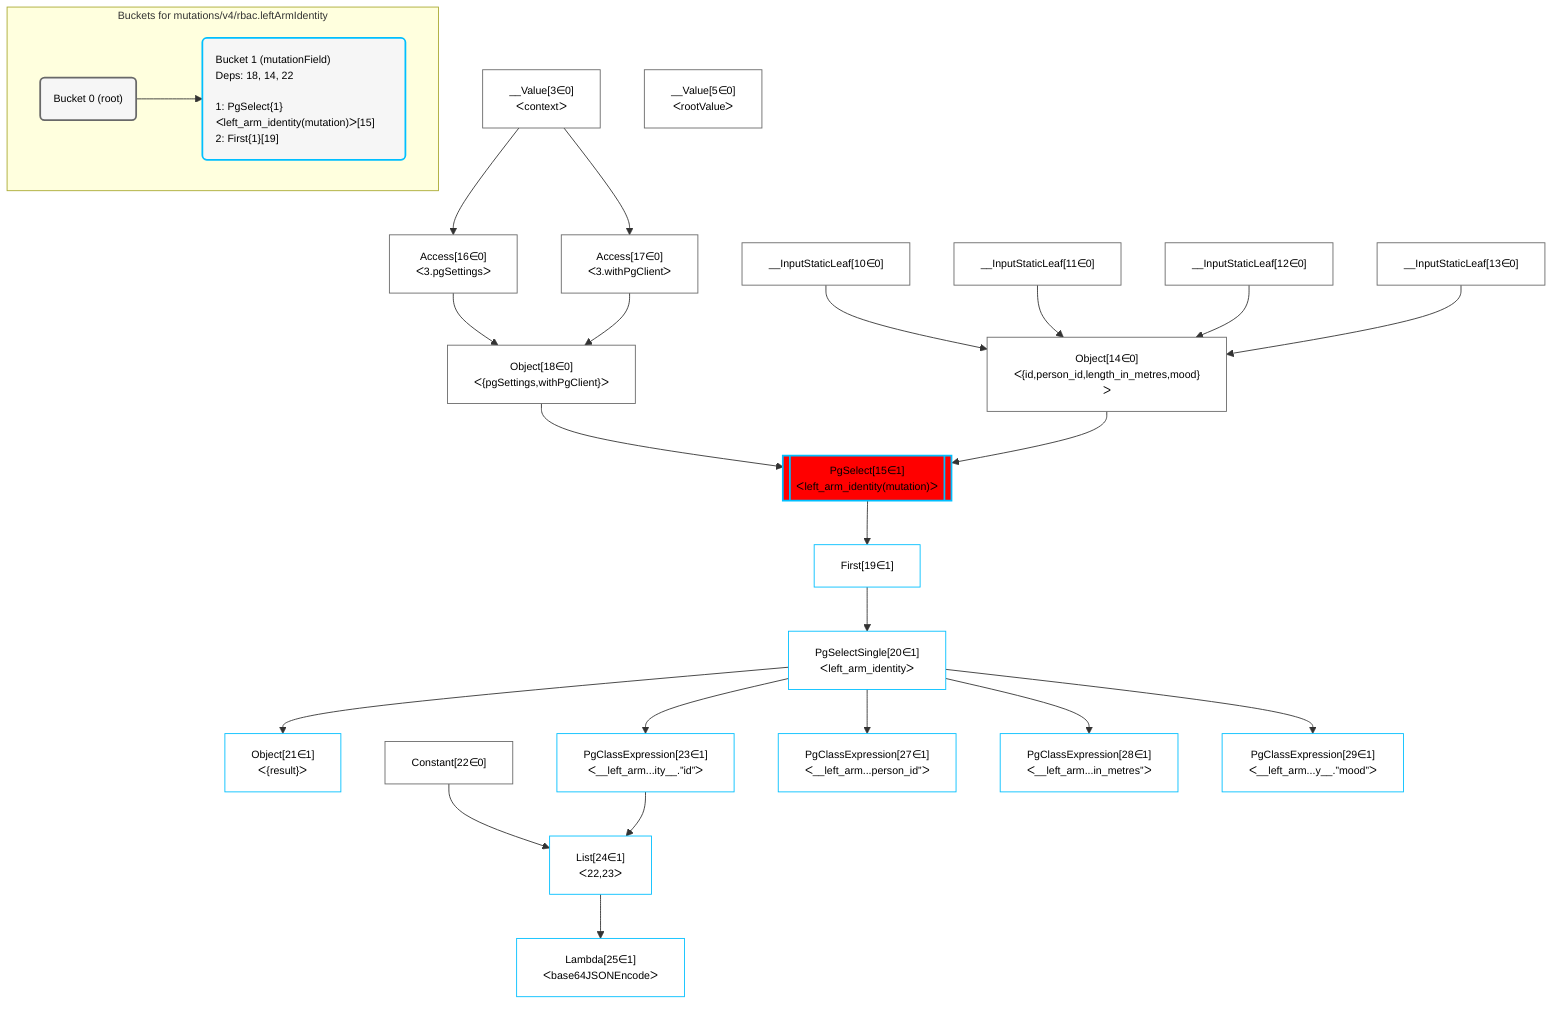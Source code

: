 %%{init: {'themeVariables': { 'fontSize': '12px'}}}%%
graph TD
    classDef path fill:#eee,stroke:#000,color:#000
    classDef plan fill:#fff,stroke-width:1px,color:#000
    classDef itemplan fill:#fff,stroke-width:2px,color:#000
    classDef sideeffectplan fill:#f00,stroke-width:2px,color:#000
    classDef bucket fill:#f6f6f6,color:#000,stroke-width:2px,text-align:left


    %% define steps
    __Value3["__Value[3∈0]<br />ᐸcontextᐳ"]:::plan
    __Value5["__Value[5∈0]<br />ᐸrootValueᐳ"]:::plan
    __InputStaticLeaf10["__InputStaticLeaf[10∈0]"]:::plan
    __InputStaticLeaf11["__InputStaticLeaf[11∈0]"]:::plan
    __InputStaticLeaf12["__InputStaticLeaf[12∈0]"]:::plan
    __InputStaticLeaf13["__InputStaticLeaf[13∈0]"]:::plan
    Object14["Object[14∈0]<br />ᐸ{id,person_id,length_in_metres,mood}ᐳ"]:::plan
    Access16["Access[16∈0]<br />ᐸ3.pgSettingsᐳ"]:::plan
    Access17["Access[17∈0]<br />ᐸ3.withPgClientᐳ"]:::plan
    Object18["Object[18∈0]<br />ᐸ{pgSettings,withPgClient}ᐳ"]:::plan
    PgSelect15[["PgSelect[15∈1]<br />ᐸleft_arm_identity(mutation)ᐳ"]]:::sideeffectplan
    First19["First[19∈1]"]:::plan
    PgSelectSingle20["PgSelectSingle[20∈1]<br />ᐸleft_arm_identityᐳ"]:::plan
    Object21["Object[21∈1]<br />ᐸ{result}ᐳ"]:::plan
    Constant22["Constant[22∈0]"]:::plan
    PgClassExpression23["PgClassExpression[23∈1]<br />ᐸ__left_arm...ity__.”id”ᐳ"]:::plan
    List24["List[24∈1]<br />ᐸ22,23ᐳ"]:::plan
    Lambda25["Lambda[25∈1]<br />ᐸbase64JSONEncodeᐳ"]:::plan
    PgClassExpression27["PgClassExpression[27∈1]<br />ᐸ__left_arm...person_id”ᐳ"]:::plan
    PgClassExpression28["PgClassExpression[28∈1]<br />ᐸ__left_arm...in_metres”ᐳ"]:::plan
    PgClassExpression29["PgClassExpression[29∈1]<br />ᐸ__left_arm...y__.”mood”ᐳ"]:::plan

    %% plan dependencies
    __InputStaticLeaf10 & __InputStaticLeaf11 & __InputStaticLeaf12 & __InputStaticLeaf13 --> Object14
    __Value3 --> Access16
    __Value3 --> Access17
    Access16 & Access17 --> Object18
    Object18 & Object14 --> PgSelect15
    PgSelect15 --> First19
    First19 --> PgSelectSingle20
    PgSelectSingle20 --> Object21
    PgSelectSingle20 --> PgClassExpression23
    Constant22 & PgClassExpression23 --> List24
    List24 --> Lambda25
    PgSelectSingle20 --> PgClassExpression27
    PgSelectSingle20 --> PgClassExpression28
    PgSelectSingle20 --> PgClassExpression29

    subgraph "Buckets for mutations/v4/rbac.leftArmIdentity"
    Bucket0("Bucket 0 (root)"):::bucket
    classDef bucket0 stroke:#696969
    class Bucket0,__Value3,__Value5,__InputStaticLeaf10,__InputStaticLeaf11,__InputStaticLeaf12,__InputStaticLeaf13,Object14,Access16,Access17,Object18,Constant22 bucket0
    Bucket1("Bucket 1 (mutationField)<br />Deps: 18, 14, 22<br /><br />1: PgSelect{1}ᐸleft_arm_identity(mutation)ᐳ[15]<br />2: First{1}[19]"):::bucket
    classDef bucket1 stroke:#00bfff
    class Bucket1,PgSelect15,First19,PgSelectSingle20,Object21,PgClassExpression23,List24,Lambda25,PgClassExpression27,PgClassExpression28,PgClassExpression29 bucket1
    Bucket0 --> Bucket1
    end